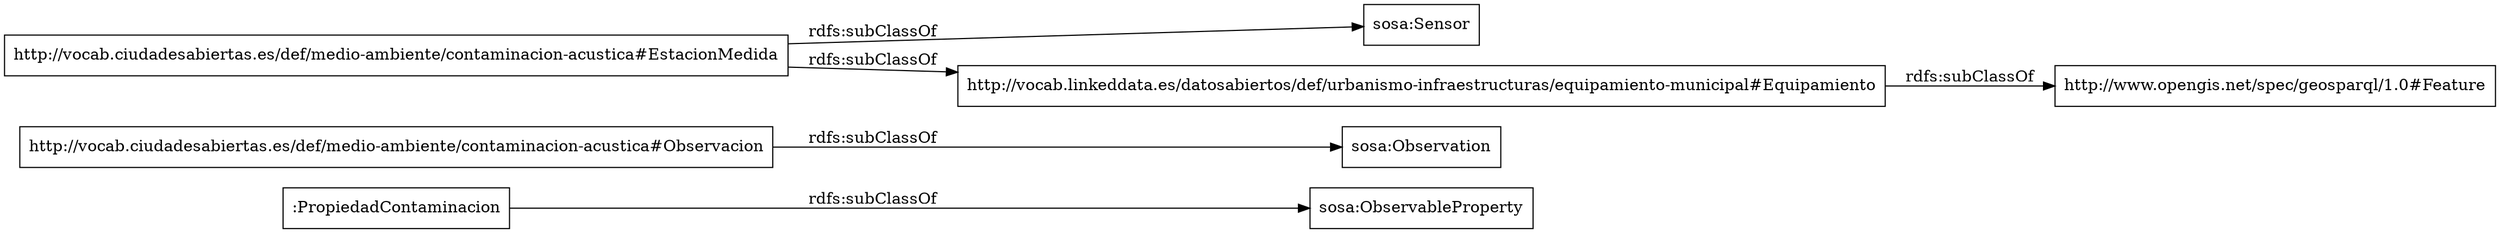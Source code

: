 digraph ar2dtool_diagram { 
rankdir=LR;
size="1000"
node [shape = rectangle, color="black"]; "sosa:ObservableProperty" ":PropiedadContaminacion" "sosa:Observation" "http://vocab.ciudadesabiertas.es/def/medio-ambiente/contaminacion-acustica#EstacionMedida" "sosa:Sensor" "http://vocab.linkeddata.es/datosabiertos/def/urbanismo-infraestructuras/equipamiento-municipal#Equipamiento" "http://www.opengis.net/spec/geosparql/1.0#Feature" "http://vocab.ciudadesabiertas.es/def/medio-ambiente/contaminacion-acustica#Observacion" ; /*classes style*/
	":PropiedadContaminacion" -> "sosa:ObservableProperty" [ label = "rdfs:subClassOf" ];
	"http://vocab.linkeddata.es/datosabiertos/def/urbanismo-infraestructuras/equipamiento-municipal#Equipamiento" -> "http://www.opengis.net/spec/geosparql/1.0#Feature" [ label = "rdfs:subClassOf" ];
	"http://vocab.ciudadesabiertas.es/def/medio-ambiente/contaminacion-acustica#EstacionMedida" -> "http://vocab.linkeddata.es/datosabiertos/def/urbanismo-infraestructuras/equipamiento-municipal#Equipamiento" [ label = "rdfs:subClassOf" ];
	"http://vocab.ciudadesabiertas.es/def/medio-ambiente/contaminacion-acustica#EstacionMedida" -> "sosa:Sensor" [ label = "rdfs:subClassOf" ];
	"http://vocab.ciudadesabiertas.es/def/medio-ambiente/contaminacion-acustica#Observacion" -> "sosa:Observation" [ label = "rdfs:subClassOf" ];

}

